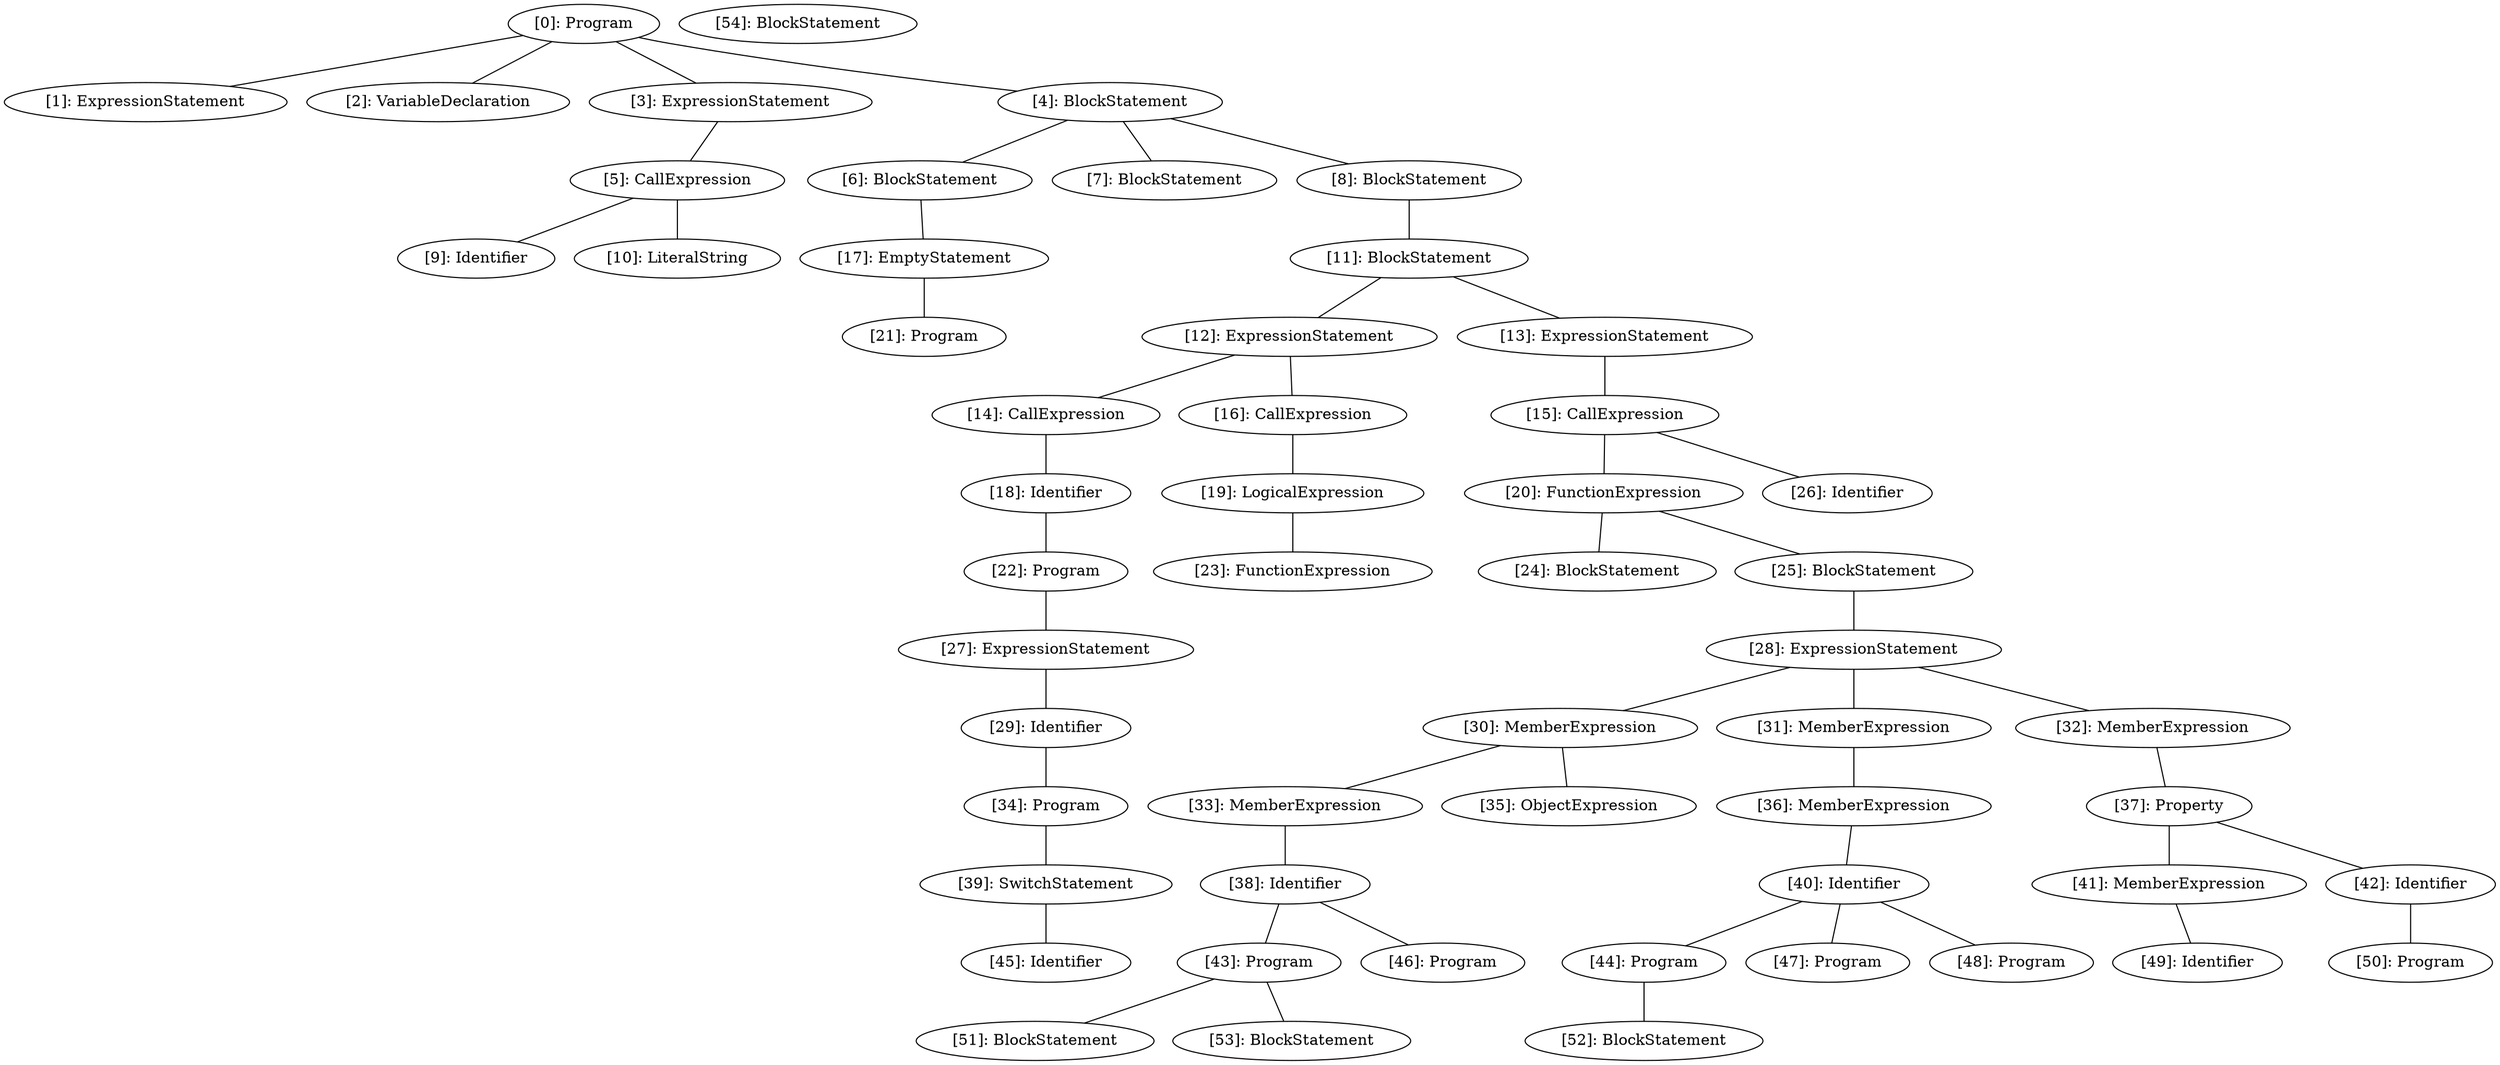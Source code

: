 // Result
graph {
	0 [label="[0]: Program"]
	1 [label="[1]: ExpressionStatement"]
	2 [label="[2]: VariableDeclaration"]
	3 [label="[3]: ExpressionStatement"]
	4 [label="[4]: BlockStatement"]
	5 [label="[5]: CallExpression"]
	6 [label="[6]: BlockStatement"]
	7 [label="[7]: BlockStatement"]
	8 [label="[8]: BlockStatement"]
	9 [label="[9]: Identifier"]
	10 [label="[10]: LiteralString"]
	11 [label="[11]: BlockStatement"]
	12 [label="[12]: ExpressionStatement"]
	13 [label="[13]: ExpressionStatement"]
	14 [label="[14]: CallExpression"]
	15 [label="[15]: CallExpression"]
	16 [label="[16]: CallExpression"]
	17 [label="[17]: EmptyStatement"]
	18 [label="[18]: Identifier"]
	19 [label="[19]: LogicalExpression"]
	20 [label="[20]: FunctionExpression"]
	21 [label="[21]: Program"]
	22 [label="[22]: Program"]
	23 [label="[23]: FunctionExpression"]
	24 [label="[24]: BlockStatement"]
	25 [label="[25]: BlockStatement"]
	26 [label="[26]: Identifier"]
	27 [label="[27]: ExpressionStatement"]
	28 [label="[28]: ExpressionStatement"]
	29 [label="[29]: Identifier"]
	30 [label="[30]: MemberExpression"]
	31 [label="[31]: MemberExpression"]
	32 [label="[32]: MemberExpression"]
	33 [label="[33]: MemberExpression"]
	34 [label="[34]: Program"]
	35 [label="[35]: ObjectExpression"]
	36 [label="[36]: MemberExpression"]
	37 [label="[37]: Property"]
	38 [label="[38]: Identifier"]
	39 [label="[39]: SwitchStatement"]
	40 [label="[40]: Identifier"]
	41 [label="[41]: MemberExpression"]
	42 [label="[42]: Identifier"]
	43 [label="[43]: Program"]
	44 [label="[44]: Program"]
	45 [label="[45]: Identifier"]
	46 [label="[46]: Program"]
	47 [label="[47]: Program"]
	48 [label="[48]: Program"]
	49 [label="[49]: Identifier"]
	50 [label="[50]: Program"]
	51 [label="[51]: BlockStatement"]
	52 [label="[52]: BlockStatement"]
	53 [label="[53]: BlockStatement"]
	54 [label="[54]: BlockStatement"]
	0 -- 1
	0 -- 2
	0 -- 3
	0 -- 4
	3 -- 5
	4 -- 6
	4 -- 7
	4 -- 8
	5 -- 9
	5 -- 10
	6 -- 17
	8 -- 11
	11 -- 12
	11 -- 13
	12 -- 14
	12 -- 16
	13 -- 15
	14 -- 18
	15 -- 20
	15 -- 26
	16 -- 19
	17 -- 21
	18 -- 22
	19 -- 23
	20 -- 24
	20 -- 25
	22 -- 27
	25 -- 28
	27 -- 29
	28 -- 30
	28 -- 31
	28 -- 32
	29 -- 34
	30 -- 33
	30 -- 35
	31 -- 36
	32 -- 37
	33 -- 38
	34 -- 39
	36 -- 40
	37 -- 41
	37 -- 42
	38 -- 43
	38 -- 46
	39 -- 45
	40 -- 44
	40 -- 47
	40 -- 48
	41 -- 49
	42 -- 50
	43 -- 51
	43 -- 53
	44 -- 52
}
